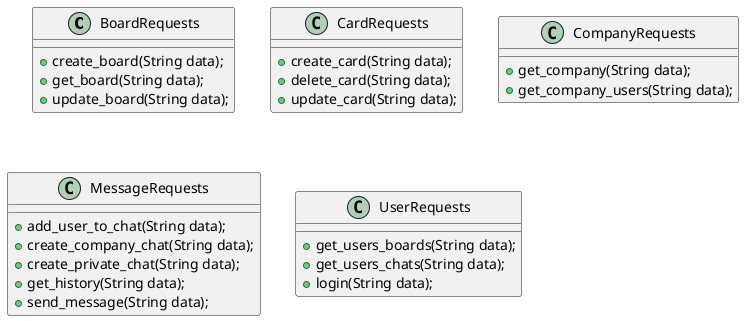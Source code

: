 @startuml
'https://plantuml.com/class-diagram

class BoardRequests
{
    +create_board(String data);
    +get_board(String data);
    +update_board(String data);
}
class CardRequests
{
    +create_card(String data);
    +delete_card(String data);
    +update_card(String data);
}
class CompanyRequests
{
   +get_company(String data);
   +get_company_users(String data);
}
class MessageRequests
{
    +add_user_to_chat(String data);
    +create_company_chat(String data);
    +create_private_chat(String data);
    +get_history(String data);
    +send_message(String data);
}
class UserRequests
{
    +get_users_boards(String data);
    +get_users_chats(String data);
    +login(String data);
}

@enduml